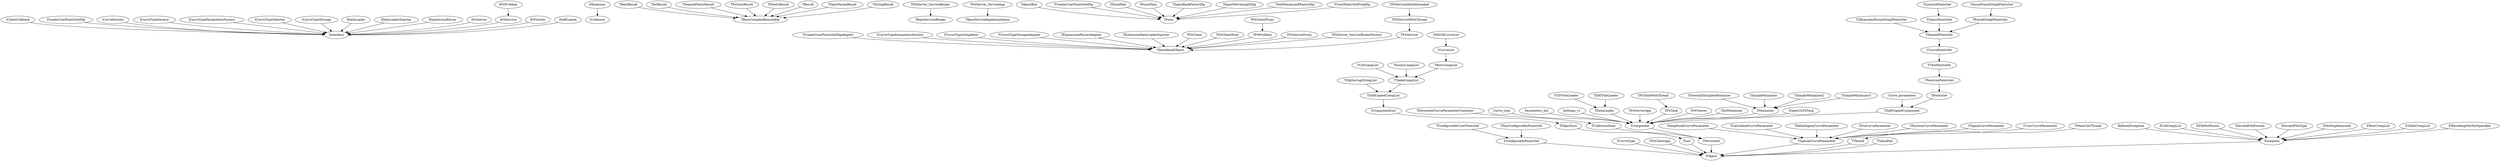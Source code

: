 DiGraph Classes {
  IClientCallback -> IInterface
  IClientCallback [href="ClientCallback.IClientCallback.html"]
  ICreateUserPointsSetDlg -> IInterface
  ICreateUserPointsSetDlg [href="int_create_user_points_set_dlg.ICreateUserPointsSetDlg.html"]
  ICurveFactory -> IInterface
  ICurveFactory [href="int_curve_factory.ICurveFactory.html"]
  ICurveTypeIterator -> IInterface
  ICurveTypeIterator [href="int_curve_type_iterator.ICurveTypeIterator.html"]
  ICurveTypeParametersFactory -> IInterface
  ICurveTypeParametersFactory [href="int_curve_type_parameters_factory.ICurveTypeParametersFactory.html"]
  ICurveTypeSelector -> IInterface
  ICurveTypeSelector [href="int_curve_type_selector.ICurveTypeSelector.html"]
  ICurveTypeStorage -> IInterface
  ICurveTypeStorage [href="int_curve_type_storage.ICurveTypeStorage.html"]
  IDataLoader -> IInterface
  IDataLoader [href="int_data_loader.IDataLoader.html"]
  IDataLoaderInjector -> IInterface
  IDataLoaderInjector [href="int_data_loader_injector.IDataLoaderInjector.html"]
  IExpressionParser -> IInterface
  IExpressionParser [href="int_expression_parser.IExpressionParser.html"]
  IFitServer -> IInterface
  IFitServer [href="int_fit_server.IFitServer.html"]
  IFitService -> IInterface
  IFitService [href="int_fit_service.IFitService.html"]
  IFitProblem -> IFitService
  IFitProblem [href="int_fit_service.IFitProblem.html"]
  IFitViewer -> IInterface
  IFitViewer [href="int_fit_viewer.IFitViewer.html"]
  ISelfCopied -> IInterface
  ISelfCopied [href="self_copied_component.ISelfCopied.html"]
  IMinimizer -> IUnknown
  IMinimizer [href="int_minimizer.IMinimizer.html"]
  TBoolResult -> TBaseComplexRemotable
  TBoolResult [href="int_fit_server.TBoolResult.html"]
  TIntResult -> TBaseComplexRemotable
  TIntResult [href="int_fit_server.TIntResult.html"]
  TNamedPointsResult -> TBaseComplexRemotable
  TNamedPointsResult [href="int_fit_server.TNamedPointsResult.html"]
  TPictureResult -> TBaseComplexRemotable
  TPictureResult [href="int_fit_server.TPictureResult.html"]
  TPointsResult -> TBaseComplexRemotable
  TPointsResult [href="int_fit_server.TPointsResult.html"]
  TResult -> TBaseComplexRemotable
  TResult [href="int_fit_server.TResult.html"]
  TSpecParamResult -> TBaseComplexRemotable
  TSpecParamResult [href="int_fit_server.TSpecParamResult.html"]
  TStringResult -> TBaseComplexRemotable
  TStringResult [href="int_fit_server.TStringResult.html"]
  TFitServer_ServiceBinder -> TBaseServiceBinder
  TFitServer_ServiceBinder [href="fit_server_binder.TFitServer_ServiceBinder.html"]
  TFitServer_ServiceImp -> TBaseServiceImplementation
  TFitServer_ServiceImp [href="fit_server_imp.TFitServer_ServiceImp.html"]
  TAboutBox -> TForm
  TAboutBox [href="about_box_dialog.TAboutBox.html"]
  TCreateUserPointsSetDlg -> TForm
  TCreateUserPointsSetDlg [href="create_user_points_set_dlg.TCreateUserPointsSetDlg.html"]
  TFormHint -> TForm
  TFormHint [href="form_hint.TFormHint.html"]
  TFormMain -> TForm
  TFormMain [href="form_main.TFormMain.html"]
  TInputBackFactorDlg -> TForm
  TInputBackFactorDlg [href="input_back_factor_dialog.TInputBackFactorDlg.html"]
  TInputWavelengthDlg -> TForm
  TInputWavelengthDlg [href="input_wavelength_dialog.TInputWavelengthDlg.html"]
  TSetMaximumRFactorDlg -> TForm
  TSetMaximumRFactorDlg [href="set_maximum_rfactor_dialog.TSetMaximumRFactorDlg.html"]
  TUserPointsSetPropDlg -> TForm
  TUserPointsSetPropDlg [href="user_points_set_prop_dialog.TUserPointsSetPropDlg.html"]
  TCreateUserPointsSetDlgAdapter -> TInterfacedObject
  TCreateUserPointsSetDlgAdapter [href="create_user_points_set_dlg_adapter.TCreateUserPointsSetDlgAdapter.html"]
  TCurveTypeParametersFactory -> TInterfacedObject
  TCurveTypeParametersFactory [href="curve_type_parameters_factory.TCurveTypeParametersFactory.html"]
  TCurveTypesSingleton -> TInterfacedObject
  TCurveTypesSingleton [href="curve_types_singleton.TCurveTypesSingleton.html"]
  TCurveTypeStorageAdapter -> TInterfacedObject
  TCurveTypeStorageAdapter [href="curve_type_storage_adapter.TCurveTypeStorageAdapter.html"]
  TExpressionParserAdapter -> TInterfacedObject
  TExpressionParserAdapter [href="expression_parser_adapter.TExpressionParserAdapter.html"]
  TExtensionDataLoaderInjector -> TInterfacedObject
  TExtensionDataLoaderInjector [href="extension_data_loader_injector.TExtensionDataLoaderInjector.html"]
  TFitClient -> TInterfacedObject
  TFitClient [href="fit_client.TFitClient.html"]
  TFitClientStub -> TInterfacedObject
  TFitClientStub [href="fit_client_stub.TFitClientStub.html"]
  TFitProblem -> TInterfacedObject
  TFitProblem [href="fit_problem.TFitProblem.html"]
  TFitClientProxy -> TFitProblem
  TFitClientProxy [href="fit_client_proxy.TFitClientProxy.html"]
  TFitServerProxy -> TInterfacedObject
  TFitServerProxy [href="fit_server_proxy.TFitServerProxy.html"]
  TFitServer_ServiceBinderFactory -> TInterfacedObject
  TFitServer_ServiceBinderFactory [href="fit_server_binder.TFitServer_ServiceBinderFactory.html"]
  TFitService -> TInterfacedObject
  TFitService [href="fit_service.TFitService.html"]
  TFitServiceWithThread -> TFitService
  TFitServiceWithThread [href="fit_service_with_thread.TFitServiceWithThread.html"]
  TFitServiceMultithreaded -> TFitServiceWithThread
  TFitServiceMultithreaded [href="fit_service_multithreaded.TFitServiceMultithreaded.html"]
  Exception -> TObject
  BalloonException -> Exception
  BalloonException [href="set_maximum_rfactor_dialog.BalloonException.html"]
  EColCompList -> Exception
  EColCompList [href="table_components.EColCompList.html"]
  EFileNotExists -> Exception
  EFileNotExists [href="data_loader.EFileNotExists.html"]
  EInvalidFileFormat -> Exception
  EInvalidFileFormat [href="data_loader.EInvalidFileFormat.html"]
  EInvalidFileType -> Exception
  EInvalidFileType [href="data_loader.EInvalidFileType.html"]
  ENotImplemented -> Exception
  ENotImplemented [href="curve_types_singleton.ENotImplemented.html"]
  ERowCompList -> Exception
  ERowCompList [href="table_components.ERowCompList.html"]
  ETableCompList -> Exception
  ETableCompList [href="table_components.ETableCompList.html"]
  EWavelengthIsNotSpecified -> Exception
  EWavelengthIsNotSpecified [href="neutron_points_set.EWavelengthIsNotSpecified.html"]
  TConfigurablePointsSet -> TObject
  TConfigurablePointsSet [href="configurable_points_set.TConfigurablePointsSet.html"]
  TConfigurableUserPointsSet -> TConfigurablePointsSet
  TConfigurableUserPointsSet [href="configurable_user_points_set.TConfigurableUserPointsSet.html"]
  TNonConfigurablePointsSet -> TConfigurablePointsSet
  TNonConfigurablePointsSet [href="non_configurable_points_set.TNonConfigurablePointsSet.html"]
  TCurveType -> TObject
  TCurveType [href="int_curve_factory.TCurveType.html"]
  TFitClientApp -> TObject
  TFitClientApp [href="fit_client_app.TFitClientApp.html"]
  TList -> TObject
  TObjectList -> TList
  TComponentList -> TObjectList
  TSelfCopiedCompList -> TComponentList
  TSelfCopiedCompList [href="self_copied_component.TSelfCopiedCompList.html"]
  TObjSavingStringList -> TSelfCopiedCompList
  TObjSavingStringList [href="obj_saving_string_list.TObjSavingStringList.html"]
  TTableCompList -> TSelfCopiedCompList
  TTableCompList [href="table_components.TTableCompList.html"]
  TColCompList -> TTableCompList
  TColCompList [href="table_components.TColCompList.html"]
  TIconicCompList -> TTableCompList
  TIconicCompList [href="table_components.TIconicCompList.html"]
  TRowCompList -> TTableCompList
  TRowCompList [href="table_components.TRowCompList.html"]
  TCurveList -> TRowCompList
  TCurveList [href="data_classes.TCurveList.html"]
  TMSCRCurveList -> TCurveList
  TMSCRCurveList [href="mscr_specimen_list.TMSCRCurveList.html"]
  TPersistent -> TObject
  TCollectionItem -> TPersistent
  TPersistentCurveParameterContainer -> TCollectionItem
  TPersistentCurveParameterContainer [href="persistent_curve_parameter_container.TPersistentCurveParameterContainer.html"]
  TComponent -> TPersistent
  Curve_type -> TComponent
  Curve_type [href="app_settings.Curve_type.html"]
  Parameters_list -> TComponent
  Parameters_list [href="mscr_specimen_list.Parameters_list.html"]
  Settings_v1 -> TComponent
  Settings_v1 [href="app_settings.Settings_v1.html"]
  TDataLoader -> TComponent
  TDataLoader [href="data_loader.TDataLoader.html"]
  TCSVFileLoader -> TDataLoader
  TCSVFileLoader [href="csv_file_loader.TCSVFileLoader.html"]
  TDATFileLoader -> TDataLoader
  TDATFileLoader [href="dat_file_loader.TDATFileLoader.html"]
  TFitServerApp -> TComponent
  TFitServerApp [href="fit_server_app.TFitServerApp.html"]
  TFitTask -> TComponent
  TFitTask [href="fit_task.TFitTask.html"]
  TFitTaskWithThread -> TFitTask
  TFitTaskWithThread [href="fit_task_with_thread.TFitTaskWithThread.html"]
  TFitViewer -> TComponent
  TFitViewer [href="fit_viewer.TFitViewer.html"]
  TIntMinimizer -> TComponent
  TIntMinimizer [href="int_minimizer.TIntMinimizer.html"]
  TMinimizer -> TComponent
  TMinimizer [href="int_minimizer.TMinimizer.html"]
  TDownhillSimplexMinimizer -> TMinimizer
  TDownhillSimplexMinimizer [href="downhill_simplex_minimizer.TDownhillSimplexMinimizer.html"]
  TSimpleMinimizer -> TMinimizer
  TSimpleMinimizer [href="simple_minimizer.TSimpleMinimizer.html"]
  TSimpleMinimizer2 -> TMinimizer
  TSimpleMinimizer2 [href="simple_minimizer.TSimpleMinimizer2.html"]
  TSimpleMinimizer3 -> TMinimizer
  TSimpleMinimizer3 [href="simple_minimizer.TSimpleMinimizer3.html"]
  TOpenCLFitTask -> TComponent
  TOpenCLFitTask [href="fit_task.TOpenCLFitTask.html"]
  TSelfCopiedComponent -> TComponent
  TSelfCopiedComponent [href="self_copied_component.TSelfCopiedComponent.html"]
  Curve_parameters -> TSelfCopiedComponent
  Curve_parameters [href="persistent_curve_parameters.Curve_parameters.html"]
  TPointsSet -> TSelfCopiedComponent
  TPointsSet [href="points_set.TPointsSet.html"]
  TNeutronPointsSet -> TPointsSet
  TNeutronPointsSet [href="neutron_points_set.TNeutronPointsSet.html"]
  TTitlePointsSet -> TNeutronPointsSet
  TTitlePointsSet [href="title_points_set.TTitlePointsSet.html"]
  TCurvePointsSet -> TTitlePointsSet
  TCurvePointsSet [href="curve_points_set.TCurvePointsSet.html"]
  TNamedPointsSet -> TCurvePointsSet
  TNamedPointsSet [href="named_points_set.TNamedPointsSet.html"]
  T2BranchesPseudoVoigtPointsSet -> TNamedPointsSet
  T2BranchesPseudoVoigtPointsSet [href="two_branches_pseudo_voigt_points_set.T2BranchesPseudoVoigtPointsSet.html"]
  TGaussPointsSet -> TNamedPointsSet
  TGaussPointsSet [href="gauss_points_set.TGaussPointsSet.html"]
  TLorentzPointsSet -> TGaussPointsSet
  TLorentzPointsSet [href="lorentz_points_set.TLorentzPointsSet.html"]
  TPseudoVoigtPointsSet -> TNamedPointsSet
  TPseudoVoigtPointsSet [href="pseudo_voigt_points_set.TPseudoVoigtPointsSet.html"]
  TAsymPseudoVoigtPointsSet -> TPseudoVoigtPointsSet
  TAsymPseudoVoigtPointsSet [href="asym_pseudo_voigt_points_set.TAsymPseudoVoigtPointsSet.html"]
  TSpecialCurveParameter -> TObject
  TSpecialCurveParameter [href="special_curve_parameter.TSpecialCurveParameter.html"]
  TAmplitudeCurveParameter -> TSpecialCurveParameter
  TAmplitudeCurveParameter [href="amplitude_curve_parameter.TAmplitudeCurveParameter.html"]
  TCalculatedCurveParameter -> TSpecialCurveParameter
  TCalculatedCurveParameter [href="calculated_curve_parameter.TCalculatedCurveParameter.html"]
  TDeltaSigmaCurveParameter -> TSpecialCurveParameter
  TDeltaSigmaCurveParameter [href="delta_sigma_curve_parameter.TDeltaSigmaCurveParameter.html"]
  TEtaCurveParameter -> TSpecialCurveParameter
  TEtaCurveParameter [href="eta_curve_parameter.TEtaCurveParameter.html"]
  TPositionCurveParameter -> TSpecialCurveParameter
  TPositionCurveParameter [href="position_curve_parameter.TPositionCurveParameter.html"]
  TSigmaCurveParameter -> TSpecialCurveParameter
  TSigmaCurveParameter [href="sigma_curve_parameter.TSigmaCurveParameter.html"]
  TUserCurveParameter -> TSpecialCurveParameter
  TUserCurveParameter [href="user_curve_parameter.TUserCurveParameter.html"]
  TThread -> TObject
  TMainCalcThread -> TThread
  TMainCalcThread [href="main_calc_thread.TMainCalcThread.html"]
  TValuePair -> TObject
  TValuePair [href="gauss_points_set.TValuePair.html"]
}
